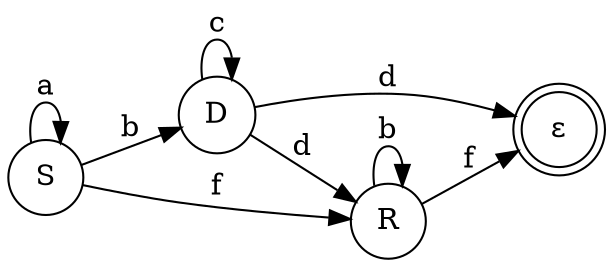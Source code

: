 digraph lab1_v3_nfa {
	rankdir=LR
	node [shape=doublecircle]
	"ε"
	node [shape=circle]
	D
	node [shape=circle]
	S
	node [shape=circle]
	R
	S -> R [label=f]
	S -> D [label=b]
	S -> S [label=a]
	D -> D [label=c]
	D -> "ε" [label=d]
	D -> R [label=d]
	R -> R [label=b]
	R -> "ε" [label=f]
}
